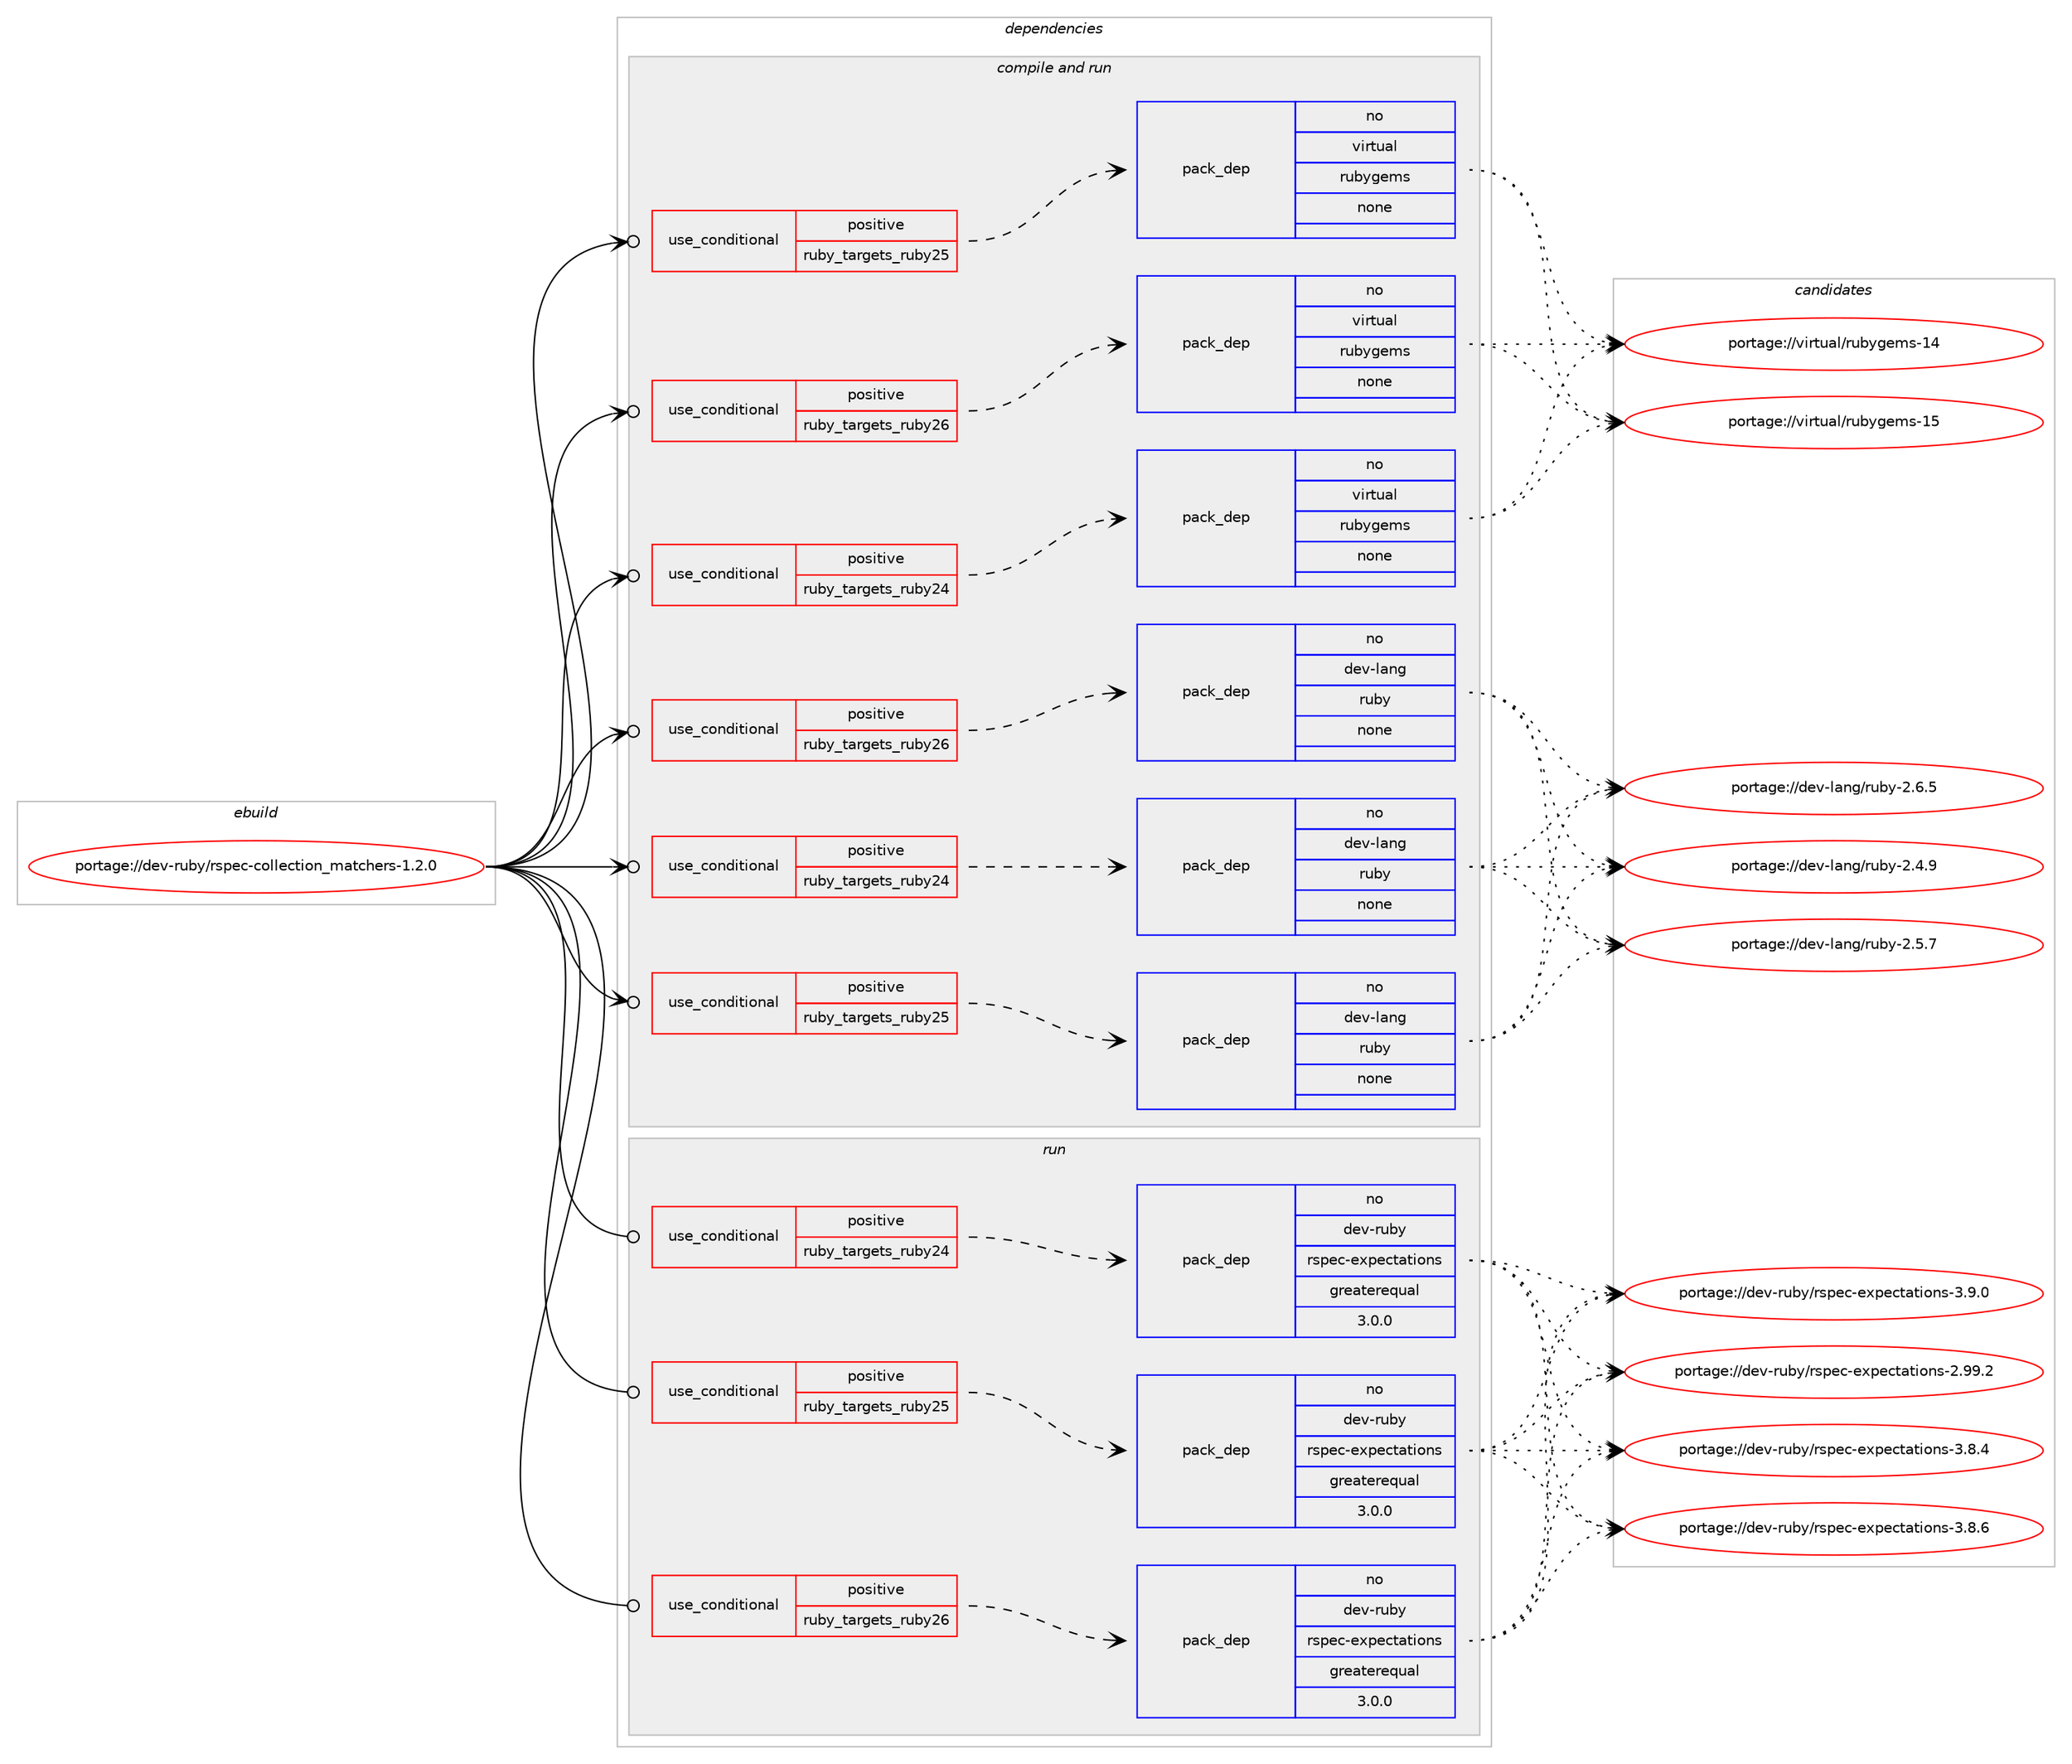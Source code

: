 digraph prolog {

# *************
# Graph options
# *************

newrank=true;
concentrate=true;
compound=true;
graph [rankdir=LR,fontname=Helvetica,fontsize=10,ranksep=1.5];#, ranksep=2.5, nodesep=0.2];
edge  [arrowhead=vee];
node  [fontname=Helvetica,fontsize=10];

# **********
# The ebuild
# **********

subgraph cluster_leftcol {
color=gray;
rank=same;
label=<<i>ebuild</i>>;
id [label="portage://dev-ruby/rspec-collection_matchers-1.2.0", color=red, width=4, href="../dev-ruby/rspec-collection_matchers-1.2.0.svg"];
}

# ****************
# The dependencies
# ****************

subgraph cluster_midcol {
color=gray;
label=<<i>dependencies</i>>;
subgraph cluster_compile {
fillcolor="#eeeeee";
style=filled;
label=<<i>compile</i>>;
}
subgraph cluster_compileandrun {
fillcolor="#eeeeee";
style=filled;
label=<<i>compile and run</i>>;
subgraph cond62455 {
dependency241021 [label=<<TABLE BORDER="0" CELLBORDER="1" CELLSPACING="0" CELLPADDING="4"><TR><TD ROWSPAN="3" CELLPADDING="10">use_conditional</TD></TR><TR><TD>positive</TD></TR><TR><TD>ruby_targets_ruby24</TD></TR></TABLE>>, shape=none, color=red];
subgraph pack175019 {
dependency241022 [label=<<TABLE BORDER="0" CELLBORDER="1" CELLSPACING="0" CELLPADDING="4" WIDTH="220"><TR><TD ROWSPAN="6" CELLPADDING="30">pack_dep</TD></TR><TR><TD WIDTH="110">no</TD></TR><TR><TD>dev-lang</TD></TR><TR><TD>ruby</TD></TR><TR><TD>none</TD></TR><TR><TD></TD></TR></TABLE>>, shape=none, color=blue];
}
dependency241021:e -> dependency241022:w [weight=20,style="dashed",arrowhead="vee"];
}
id:e -> dependency241021:w [weight=20,style="solid",arrowhead="odotvee"];
subgraph cond62456 {
dependency241023 [label=<<TABLE BORDER="0" CELLBORDER="1" CELLSPACING="0" CELLPADDING="4"><TR><TD ROWSPAN="3" CELLPADDING="10">use_conditional</TD></TR><TR><TD>positive</TD></TR><TR><TD>ruby_targets_ruby24</TD></TR></TABLE>>, shape=none, color=red];
subgraph pack175020 {
dependency241024 [label=<<TABLE BORDER="0" CELLBORDER="1" CELLSPACING="0" CELLPADDING="4" WIDTH="220"><TR><TD ROWSPAN="6" CELLPADDING="30">pack_dep</TD></TR><TR><TD WIDTH="110">no</TD></TR><TR><TD>virtual</TD></TR><TR><TD>rubygems</TD></TR><TR><TD>none</TD></TR><TR><TD></TD></TR></TABLE>>, shape=none, color=blue];
}
dependency241023:e -> dependency241024:w [weight=20,style="dashed",arrowhead="vee"];
}
id:e -> dependency241023:w [weight=20,style="solid",arrowhead="odotvee"];
subgraph cond62457 {
dependency241025 [label=<<TABLE BORDER="0" CELLBORDER="1" CELLSPACING="0" CELLPADDING="4"><TR><TD ROWSPAN="3" CELLPADDING="10">use_conditional</TD></TR><TR><TD>positive</TD></TR><TR><TD>ruby_targets_ruby25</TD></TR></TABLE>>, shape=none, color=red];
subgraph pack175021 {
dependency241026 [label=<<TABLE BORDER="0" CELLBORDER="1" CELLSPACING="0" CELLPADDING="4" WIDTH="220"><TR><TD ROWSPAN="6" CELLPADDING="30">pack_dep</TD></TR><TR><TD WIDTH="110">no</TD></TR><TR><TD>dev-lang</TD></TR><TR><TD>ruby</TD></TR><TR><TD>none</TD></TR><TR><TD></TD></TR></TABLE>>, shape=none, color=blue];
}
dependency241025:e -> dependency241026:w [weight=20,style="dashed",arrowhead="vee"];
}
id:e -> dependency241025:w [weight=20,style="solid",arrowhead="odotvee"];
subgraph cond62458 {
dependency241027 [label=<<TABLE BORDER="0" CELLBORDER="1" CELLSPACING="0" CELLPADDING="4"><TR><TD ROWSPAN="3" CELLPADDING="10">use_conditional</TD></TR><TR><TD>positive</TD></TR><TR><TD>ruby_targets_ruby25</TD></TR></TABLE>>, shape=none, color=red];
subgraph pack175022 {
dependency241028 [label=<<TABLE BORDER="0" CELLBORDER="1" CELLSPACING="0" CELLPADDING="4" WIDTH="220"><TR><TD ROWSPAN="6" CELLPADDING="30">pack_dep</TD></TR><TR><TD WIDTH="110">no</TD></TR><TR><TD>virtual</TD></TR><TR><TD>rubygems</TD></TR><TR><TD>none</TD></TR><TR><TD></TD></TR></TABLE>>, shape=none, color=blue];
}
dependency241027:e -> dependency241028:w [weight=20,style="dashed",arrowhead="vee"];
}
id:e -> dependency241027:w [weight=20,style="solid",arrowhead="odotvee"];
subgraph cond62459 {
dependency241029 [label=<<TABLE BORDER="0" CELLBORDER="1" CELLSPACING="0" CELLPADDING="4"><TR><TD ROWSPAN="3" CELLPADDING="10">use_conditional</TD></TR><TR><TD>positive</TD></TR><TR><TD>ruby_targets_ruby26</TD></TR></TABLE>>, shape=none, color=red];
subgraph pack175023 {
dependency241030 [label=<<TABLE BORDER="0" CELLBORDER="1" CELLSPACING="0" CELLPADDING="4" WIDTH="220"><TR><TD ROWSPAN="6" CELLPADDING="30">pack_dep</TD></TR><TR><TD WIDTH="110">no</TD></TR><TR><TD>dev-lang</TD></TR><TR><TD>ruby</TD></TR><TR><TD>none</TD></TR><TR><TD></TD></TR></TABLE>>, shape=none, color=blue];
}
dependency241029:e -> dependency241030:w [weight=20,style="dashed",arrowhead="vee"];
}
id:e -> dependency241029:w [weight=20,style="solid",arrowhead="odotvee"];
subgraph cond62460 {
dependency241031 [label=<<TABLE BORDER="0" CELLBORDER="1" CELLSPACING="0" CELLPADDING="4"><TR><TD ROWSPAN="3" CELLPADDING="10">use_conditional</TD></TR><TR><TD>positive</TD></TR><TR><TD>ruby_targets_ruby26</TD></TR></TABLE>>, shape=none, color=red];
subgraph pack175024 {
dependency241032 [label=<<TABLE BORDER="0" CELLBORDER="1" CELLSPACING="0" CELLPADDING="4" WIDTH="220"><TR><TD ROWSPAN="6" CELLPADDING="30">pack_dep</TD></TR><TR><TD WIDTH="110">no</TD></TR><TR><TD>virtual</TD></TR><TR><TD>rubygems</TD></TR><TR><TD>none</TD></TR><TR><TD></TD></TR></TABLE>>, shape=none, color=blue];
}
dependency241031:e -> dependency241032:w [weight=20,style="dashed",arrowhead="vee"];
}
id:e -> dependency241031:w [weight=20,style="solid",arrowhead="odotvee"];
}
subgraph cluster_run {
fillcolor="#eeeeee";
style=filled;
label=<<i>run</i>>;
subgraph cond62461 {
dependency241033 [label=<<TABLE BORDER="0" CELLBORDER="1" CELLSPACING="0" CELLPADDING="4"><TR><TD ROWSPAN="3" CELLPADDING="10">use_conditional</TD></TR><TR><TD>positive</TD></TR><TR><TD>ruby_targets_ruby24</TD></TR></TABLE>>, shape=none, color=red];
subgraph pack175025 {
dependency241034 [label=<<TABLE BORDER="0" CELLBORDER="1" CELLSPACING="0" CELLPADDING="4" WIDTH="220"><TR><TD ROWSPAN="6" CELLPADDING="30">pack_dep</TD></TR><TR><TD WIDTH="110">no</TD></TR><TR><TD>dev-ruby</TD></TR><TR><TD>rspec-expectations</TD></TR><TR><TD>greaterequal</TD></TR><TR><TD>3.0.0</TD></TR></TABLE>>, shape=none, color=blue];
}
dependency241033:e -> dependency241034:w [weight=20,style="dashed",arrowhead="vee"];
}
id:e -> dependency241033:w [weight=20,style="solid",arrowhead="odot"];
subgraph cond62462 {
dependency241035 [label=<<TABLE BORDER="0" CELLBORDER="1" CELLSPACING="0" CELLPADDING="4"><TR><TD ROWSPAN="3" CELLPADDING="10">use_conditional</TD></TR><TR><TD>positive</TD></TR><TR><TD>ruby_targets_ruby25</TD></TR></TABLE>>, shape=none, color=red];
subgraph pack175026 {
dependency241036 [label=<<TABLE BORDER="0" CELLBORDER="1" CELLSPACING="0" CELLPADDING="4" WIDTH="220"><TR><TD ROWSPAN="6" CELLPADDING="30">pack_dep</TD></TR><TR><TD WIDTH="110">no</TD></TR><TR><TD>dev-ruby</TD></TR><TR><TD>rspec-expectations</TD></TR><TR><TD>greaterequal</TD></TR><TR><TD>3.0.0</TD></TR></TABLE>>, shape=none, color=blue];
}
dependency241035:e -> dependency241036:w [weight=20,style="dashed",arrowhead="vee"];
}
id:e -> dependency241035:w [weight=20,style="solid",arrowhead="odot"];
subgraph cond62463 {
dependency241037 [label=<<TABLE BORDER="0" CELLBORDER="1" CELLSPACING="0" CELLPADDING="4"><TR><TD ROWSPAN="3" CELLPADDING="10">use_conditional</TD></TR><TR><TD>positive</TD></TR><TR><TD>ruby_targets_ruby26</TD></TR></TABLE>>, shape=none, color=red];
subgraph pack175027 {
dependency241038 [label=<<TABLE BORDER="0" CELLBORDER="1" CELLSPACING="0" CELLPADDING="4" WIDTH="220"><TR><TD ROWSPAN="6" CELLPADDING="30">pack_dep</TD></TR><TR><TD WIDTH="110">no</TD></TR><TR><TD>dev-ruby</TD></TR><TR><TD>rspec-expectations</TD></TR><TR><TD>greaterequal</TD></TR><TR><TD>3.0.0</TD></TR></TABLE>>, shape=none, color=blue];
}
dependency241037:e -> dependency241038:w [weight=20,style="dashed",arrowhead="vee"];
}
id:e -> dependency241037:w [weight=20,style="solid",arrowhead="odot"];
}
}

# **************
# The candidates
# **************

subgraph cluster_choices {
rank=same;
color=gray;
label=<<i>candidates</i>>;

subgraph choice175019 {
color=black;
nodesep=1;
choiceportage10010111845108971101034711411798121455046524657 [label="portage://dev-lang/ruby-2.4.9", color=red, width=4,href="../dev-lang/ruby-2.4.9.svg"];
choiceportage10010111845108971101034711411798121455046534655 [label="portage://dev-lang/ruby-2.5.7", color=red, width=4,href="../dev-lang/ruby-2.5.7.svg"];
choiceportage10010111845108971101034711411798121455046544653 [label="portage://dev-lang/ruby-2.6.5", color=red, width=4,href="../dev-lang/ruby-2.6.5.svg"];
dependency241022:e -> choiceportage10010111845108971101034711411798121455046524657:w [style=dotted,weight="100"];
dependency241022:e -> choiceportage10010111845108971101034711411798121455046534655:w [style=dotted,weight="100"];
dependency241022:e -> choiceportage10010111845108971101034711411798121455046544653:w [style=dotted,weight="100"];
}
subgraph choice175020 {
color=black;
nodesep=1;
choiceportage118105114116117971084711411798121103101109115454952 [label="portage://virtual/rubygems-14", color=red, width=4,href="../virtual/rubygems-14.svg"];
choiceportage118105114116117971084711411798121103101109115454953 [label="portage://virtual/rubygems-15", color=red, width=4,href="../virtual/rubygems-15.svg"];
dependency241024:e -> choiceportage118105114116117971084711411798121103101109115454952:w [style=dotted,weight="100"];
dependency241024:e -> choiceportage118105114116117971084711411798121103101109115454953:w [style=dotted,weight="100"];
}
subgraph choice175021 {
color=black;
nodesep=1;
choiceportage10010111845108971101034711411798121455046524657 [label="portage://dev-lang/ruby-2.4.9", color=red, width=4,href="../dev-lang/ruby-2.4.9.svg"];
choiceportage10010111845108971101034711411798121455046534655 [label="portage://dev-lang/ruby-2.5.7", color=red, width=4,href="../dev-lang/ruby-2.5.7.svg"];
choiceportage10010111845108971101034711411798121455046544653 [label="portage://dev-lang/ruby-2.6.5", color=red, width=4,href="../dev-lang/ruby-2.6.5.svg"];
dependency241026:e -> choiceportage10010111845108971101034711411798121455046524657:w [style=dotted,weight="100"];
dependency241026:e -> choiceportage10010111845108971101034711411798121455046534655:w [style=dotted,weight="100"];
dependency241026:e -> choiceportage10010111845108971101034711411798121455046544653:w [style=dotted,weight="100"];
}
subgraph choice175022 {
color=black;
nodesep=1;
choiceportage118105114116117971084711411798121103101109115454952 [label="portage://virtual/rubygems-14", color=red, width=4,href="../virtual/rubygems-14.svg"];
choiceportage118105114116117971084711411798121103101109115454953 [label="portage://virtual/rubygems-15", color=red, width=4,href="../virtual/rubygems-15.svg"];
dependency241028:e -> choiceportage118105114116117971084711411798121103101109115454952:w [style=dotted,weight="100"];
dependency241028:e -> choiceportage118105114116117971084711411798121103101109115454953:w [style=dotted,weight="100"];
}
subgraph choice175023 {
color=black;
nodesep=1;
choiceportage10010111845108971101034711411798121455046524657 [label="portage://dev-lang/ruby-2.4.9", color=red, width=4,href="../dev-lang/ruby-2.4.9.svg"];
choiceportage10010111845108971101034711411798121455046534655 [label="portage://dev-lang/ruby-2.5.7", color=red, width=4,href="../dev-lang/ruby-2.5.7.svg"];
choiceportage10010111845108971101034711411798121455046544653 [label="portage://dev-lang/ruby-2.6.5", color=red, width=4,href="../dev-lang/ruby-2.6.5.svg"];
dependency241030:e -> choiceportage10010111845108971101034711411798121455046524657:w [style=dotted,weight="100"];
dependency241030:e -> choiceportage10010111845108971101034711411798121455046534655:w [style=dotted,weight="100"];
dependency241030:e -> choiceportage10010111845108971101034711411798121455046544653:w [style=dotted,weight="100"];
}
subgraph choice175024 {
color=black;
nodesep=1;
choiceportage118105114116117971084711411798121103101109115454952 [label="portage://virtual/rubygems-14", color=red, width=4,href="../virtual/rubygems-14.svg"];
choiceportage118105114116117971084711411798121103101109115454953 [label="portage://virtual/rubygems-15", color=red, width=4,href="../virtual/rubygems-15.svg"];
dependency241032:e -> choiceportage118105114116117971084711411798121103101109115454952:w [style=dotted,weight="100"];
dependency241032:e -> choiceportage118105114116117971084711411798121103101109115454953:w [style=dotted,weight="100"];
}
subgraph choice175025 {
color=black;
nodesep=1;
choiceportage1001011184511411798121471141151121019945101120112101991169711610511111011545504657574650 [label="portage://dev-ruby/rspec-expectations-2.99.2", color=red, width=4,href="../dev-ruby/rspec-expectations-2.99.2.svg"];
choiceportage10010111845114117981214711411511210199451011201121019911697116105111110115455146564652 [label="portage://dev-ruby/rspec-expectations-3.8.4", color=red, width=4,href="../dev-ruby/rspec-expectations-3.8.4.svg"];
choiceportage10010111845114117981214711411511210199451011201121019911697116105111110115455146564654 [label="portage://dev-ruby/rspec-expectations-3.8.6", color=red, width=4,href="../dev-ruby/rspec-expectations-3.8.6.svg"];
choiceportage10010111845114117981214711411511210199451011201121019911697116105111110115455146574648 [label="portage://dev-ruby/rspec-expectations-3.9.0", color=red, width=4,href="../dev-ruby/rspec-expectations-3.9.0.svg"];
dependency241034:e -> choiceportage1001011184511411798121471141151121019945101120112101991169711610511111011545504657574650:w [style=dotted,weight="100"];
dependency241034:e -> choiceportage10010111845114117981214711411511210199451011201121019911697116105111110115455146564652:w [style=dotted,weight="100"];
dependency241034:e -> choiceportage10010111845114117981214711411511210199451011201121019911697116105111110115455146564654:w [style=dotted,weight="100"];
dependency241034:e -> choiceportage10010111845114117981214711411511210199451011201121019911697116105111110115455146574648:w [style=dotted,weight="100"];
}
subgraph choice175026 {
color=black;
nodesep=1;
choiceportage1001011184511411798121471141151121019945101120112101991169711610511111011545504657574650 [label="portage://dev-ruby/rspec-expectations-2.99.2", color=red, width=4,href="../dev-ruby/rspec-expectations-2.99.2.svg"];
choiceportage10010111845114117981214711411511210199451011201121019911697116105111110115455146564652 [label="portage://dev-ruby/rspec-expectations-3.8.4", color=red, width=4,href="../dev-ruby/rspec-expectations-3.8.4.svg"];
choiceportage10010111845114117981214711411511210199451011201121019911697116105111110115455146564654 [label="portage://dev-ruby/rspec-expectations-3.8.6", color=red, width=4,href="../dev-ruby/rspec-expectations-3.8.6.svg"];
choiceportage10010111845114117981214711411511210199451011201121019911697116105111110115455146574648 [label="portage://dev-ruby/rspec-expectations-3.9.0", color=red, width=4,href="../dev-ruby/rspec-expectations-3.9.0.svg"];
dependency241036:e -> choiceportage1001011184511411798121471141151121019945101120112101991169711610511111011545504657574650:w [style=dotted,weight="100"];
dependency241036:e -> choiceportage10010111845114117981214711411511210199451011201121019911697116105111110115455146564652:w [style=dotted,weight="100"];
dependency241036:e -> choiceportage10010111845114117981214711411511210199451011201121019911697116105111110115455146564654:w [style=dotted,weight="100"];
dependency241036:e -> choiceportage10010111845114117981214711411511210199451011201121019911697116105111110115455146574648:w [style=dotted,weight="100"];
}
subgraph choice175027 {
color=black;
nodesep=1;
choiceportage1001011184511411798121471141151121019945101120112101991169711610511111011545504657574650 [label="portage://dev-ruby/rspec-expectations-2.99.2", color=red, width=4,href="../dev-ruby/rspec-expectations-2.99.2.svg"];
choiceportage10010111845114117981214711411511210199451011201121019911697116105111110115455146564652 [label="portage://dev-ruby/rspec-expectations-3.8.4", color=red, width=4,href="../dev-ruby/rspec-expectations-3.8.4.svg"];
choiceportage10010111845114117981214711411511210199451011201121019911697116105111110115455146564654 [label="portage://dev-ruby/rspec-expectations-3.8.6", color=red, width=4,href="../dev-ruby/rspec-expectations-3.8.6.svg"];
choiceportage10010111845114117981214711411511210199451011201121019911697116105111110115455146574648 [label="portage://dev-ruby/rspec-expectations-3.9.0", color=red, width=4,href="../dev-ruby/rspec-expectations-3.9.0.svg"];
dependency241038:e -> choiceportage1001011184511411798121471141151121019945101120112101991169711610511111011545504657574650:w [style=dotted,weight="100"];
dependency241038:e -> choiceportage10010111845114117981214711411511210199451011201121019911697116105111110115455146564652:w [style=dotted,weight="100"];
dependency241038:e -> choiceportage10010111845114117981214711411511210199451011201121019911697116105111110115455146564654:w [style=dotted,weight="100"];
dependency241038:e -> choiceportage10010111845114117981214711411511210199451011201121019911697116105111110115455146574648:w [style=dotted,weight="100"];
}
}

}
